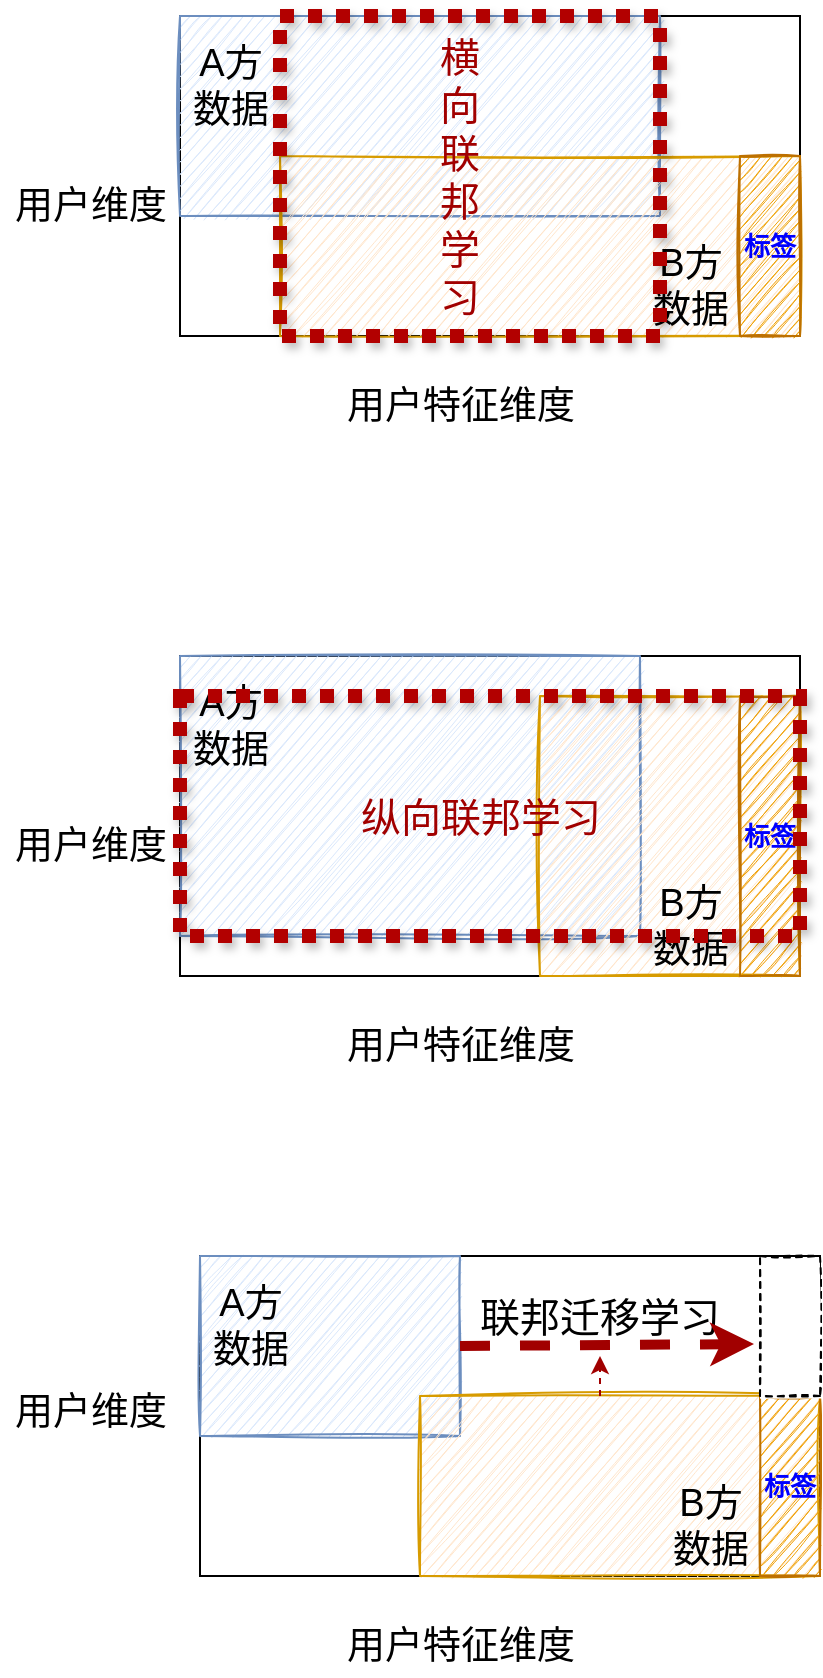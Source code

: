 <mxfile version="14.4.6" type="github">
  <diagram id="3znDkmUsml0PgW4NmglO" name="Page-1">
    <mxGraphModel dx="2062" dy="1132" grid="1" gridSize="10" guides="1" tooltips="1" connect="1" arrows="1" fold="1" page="1" pageScale="1" pageWidth="827" pageHeight="1169" math="0" shadow="0">
      <root>
        <mxCell id="0" />
        <mxCell id="1" parent="0" />
        <mxCell id="8L2yzhRbb9HR0Q6Lf9H3-1" value="" style="rounded=0;whiteSpace=wrap;html=1;perimeterSpacing=0;" vertex="1" parent="1">
          <mxGeometry x="260" y="110" width="310" height="160" as="geometry" />
        </mxCell>
        <mxCell id="8L2yzhRbb9HR0Q6Lf9H3-2" value="" style="rounded=0;whiteSpace=wrap;html=1;fillColor=#dae8fc;sketch=1;strokeColor=#6c8ebf;fontSize=19;perimeterSpacing=0;" vertex="1" parent="1">
          <mxGeometry x="260" y="110" width="240" height="100" as="geometry" />
        </mxCell>
        <mxCell id="8L2yzhRbb9HR0Q6Lf9H3-3" value="" style="rounded=0;whiteSpace=wrap;html=1;sketch=1;fillColor=#ffe6cc;strokeColor=#d79b00;perimeterSpacing=0;" vertex="1" parent="1">
          <mxGeometry x="310" y="180" width="260" height="90" as="geometry" />
        </mxCell>
        <mxCell id="8L2yzhRbb9HR0Q6Lf9H3-5" value="&lt;font style=&quot;font-size: 13px&quot; color=&quot;#0000ff&quot;&gt;&lt;b&gt;标签&lt;/b&gt;&lt;/font&gt;" style="rounded=0;whiteSpace=wrap;html=1;sketch=1;fillColor=#f0a30a;strokeColor=#BD7000;fontColor=#ffffff;perimeterSpacing=0;" vertex="1" parent="1">
          <mxGeometry x="540" y="180" width="30" height="90" as="geometry" />
        </mxCell>
        <mxCell id="8L2yzhRbb9HR0Q6Lf9H3-6" value="A方&lt;br&gt;数据" style="text;html=1;align=center;verticalAlign=middle;resizable=0;points=[];autosize=1;fontSize=19;perimeterSpacing=0;" vertex="1" parent="1">
          <mxGeometry x="260" y="120" width="50" height="50" as="geometry" />
        </mxCell>
        <mxCell id="8L2yzhRbb9HR0Q6Lf9H3-7" value="B方&lt;br&gt;数据" style="text;html=1;align=center;verticalAlign=middle;resizable=0;points=[];autosize=1;fontSize=19;fontColor=#000000;perimeterSpacing=0;" vertex="1" parent="1">
          <mxGeometry x="490" y="220" width="50" height="50" as="geometry" />
        </mxCell>
        <mxCell id="8L2yzhRbb9HR0Q6Lf9H3-8" value="用户维度" style="text;html=1;align=center;verticalAlign=middle;resizable=0;points=[];autosize=1;fontSize=19;fontColor=#000000;perimeterSpacing=0;" vertex="1" parent="1">
          <mxGeometry x="170" y="190" width="90" height="30" as="geometry" />
        </mxCell>
        <mxCell id="8L2yzhRbb9HR0Q6Lf9H3-9" value="用户特征维度" style="text;html=1;align=center;verticalAlign=middle;resizable=0;points=[];autosize=1;fontSize=19;fontColor=#000000;perimeterSpacing=0;" vertex="1" parent="1">
          <mxGeometry x="335" y="290" width="130" height="30" as="geometry" />
        </mxCell>
        <mxCell id="8L2yzhRbb9HR0Q6Lf9H3-10" value="" style="rounded=0;whiteSpace=wrap;html=1;sketch=0;fontSize=20;fontColor=#ffffff;strokeWidth=7;dashed=1;perimeterSpacing=0;shadow=1;strokeColor=#B20000;fillColor=none;dashPattern=1 1;" vertex="1" parent="1">
          <mxGeometry x="310" y="110" width="190" height="160" as="geometry" />
        </mxCell>
        <mxCell id="8L2yzhRbb9HR0Q6Lf9H3-11" value="横向联邦学习" style="text;html=1;strokeColor=none;fillColor=none;align=center;verticalAlign=middle;whiteSpace=wrap;rounded=0;shadow=1;dashed=1;dashPattern=1 1;sketch=1;fontSize=20;fontColor=#A10000;" vertex="1" parent="1">
          <mxGeometry x="380" y="180" width="40" height="20" as="geometry" />
        </mxCell>
        <mxCell id="8L2yzhRbb9HR0Q6Lf9H3-30" value="" style="rounded=0;whiteSpace=wrap;html=1;perimeterSpacing=0;" vertex="1" parent="1">
          <mxGeometry x="260" y="430" width="310" height="160" as="geometry" />
        </mxCell>
        <mxCell id="8L2yzhRbb9HR0Q6Lf9H3-31" value="" style="rounded=0;whiteSpace=wrap;html=1;fillColor=#dae8fc;sketch=1;strokeColor=#6c8ebf;fontSize=19;perimeterSpacing=0;" vertex="1" parent="1">
          <mxGeometry x="260" y="430" width="230" height="140" as="geometry" />
        </mxCell>
        <mxCell id="8L2yzhRbb9HR0Q6Lf9H3-32" value="" style="rounded=0;whiteSpace=wrap;html=1;sketch=1;fillColor=#ffe6cc;strokeColor=#d79b00;perimeterSpacing=0;" vertex="1" parent="1">
          <mxGeometry x="440" y="450" width="130" height="140" as="geometry" />
        </mxCell>
        <mxCell id="8L2yzhRbb9HR0Q6Lf9H3-33" value="&lt;font style=&quot;font-size: 13px&quot; color=&quot;#0000ff&quot;&gt;&lt;b&gt;标签&lt;/b&gt;&lt;/font&gt;" style="rounded=0;whiteSpace=wrap;html=1;sketch=1;fillColor=#f0a30a;strokeColor=#BD7000;fontColor=#ffffff;perimeterSpacing=0;" vertex="1" parent="1">
          <mxGeometry x="540" y="450" width="30" height="140" as="geometry" />
        </mxCell>
        <mxCell id="8L2yzhRbb9HR0Q6Lf9H3-34" value="A方&lt;br&gt;数据" style="text;html=1;align=center;verticalAlign=middle;resizable=0;points=[];autosize=1;fontSize=19;perimeterSpacing=0;" vertex="1" parent="1">
          <mxGeometry x="260" y="440" width="50" height="50" as="geometry" />
        </mxCell>
        <mxCell id="8L2yzhRbb9HR0Q6Lf9H3-35" value="B方&lt;br&gt;数据" style="text;html=1;align=center;verticalAlign=middle;resizable=0;points=[];autosize=1;fontSize=19;fontColor=#000000;perimeterSpacing=0;" vertex="1" parent="1">
          <mxGeometry x="490" y="540" width="50" height="50" as="geometry" />
        </mxCell>
        <mxCell id="8L2yzhRbb9HR0Q6Lf9H3-36" value="用户维度" style="text;html=1;align=center;verticalAlign=middle;resizable=0;points=[];autosize=1;fontSize=19;fontColor=#000000;perimeterSpacing=0;" vertex="1" parent="1">
          <mxGeometry x="170" y="510" width="90" height="30" as="geometry" />
        </mxCell>
        <mxCell id="8L2yzhRbb9HR0Q6Lf9H3-37" value="用户特征维度" style="text;html=1;align=center;verticalAlign=middle;resizable=0;points=[];autosize=1;fontSize=19;fontColor=#000000;perimeterSpacing=0;" vertex="1" parent="1">
          <mxGeometry x="335" y="610" width="130" height="30" as="geometry" />
        </mxCell>
        <mxCell id="8L2yzhRbb9HR0Q6Lf9H3-38" value="" style="rounded=0;whiteSpace=wrap;html=1;sketch=0;fontSize=20;fontColor=#ffffff;strokeWidth=7;dashed=1;perimeterSpacing=0;shadow=1;strokeColor=#B20000;fillColor=none;dashPattern=1 1;" vertex="1" parent="1">
          <mxGeometry x="260" y="450" width="310" height="120" as="geometry" />
        </mxCell>
        <mxCell id="8L2yzhRbb9HR0Q6Lf9H3-39" value="纵向联邦学习" style="text;html=1;strokeColor=none;fillColor=none;align=center;verticalAlign=middle;whiteSpace=wrap;rounded=0;shadow=1;dashed=1;dashPattern=1 1;sketch=1;fontSize=20;fontColor=#A10000;" vertex="1" parent="1">
          <mxGeometry x="342.5" y="502.5" width="135" height="15" as="geometry" />
        </mxCell>
        <mxCell id="8L2yzhRbb9HR0Q6Lf9H3-40" value="" style="rounded=0;whiteSpace=wrap;html=1;perimeterSpacing=0;" vertex="1" parent="1">
          <mxGeometry x="270" y="730" width="310" height="160" as="geometry" />
        </mxCell>
        <mxCell id="8L2yzhRbb9HR0Q6Lf9H3-41" value="" style="rounded=0;whiteSpace=wrap;html=1;fillColor=#dae8fc;sketch=1;strokeColor=#6c8ebf;fontSize=19;perimeterSpacing=0;" vertex="1" parent="1">
          <mxGeometry x="270" y="730" width="130" height="90" as="geometry" />
        </mxCell>
        <mxCell id="8L2yzhRbb9HR0Q6Lf9H3-42" value="" style="rounded=0;whiteSpace=wrap;html=1;sketch=1;fillColor=#ffe6cc;strokeColor=#d79b00;perimeterSpacing=0;" vertex="1" parent="1">
          <mxGeometry x="380" y="800" width="200" height="90" as="geometry" />
        </mxCell>
        <mxCell id="8L2yzhRbb9HR0Q6Lf9H3-43" value="&lt;font style=&quot;font-size: 13px&quot; color=&quot;#0000ff&quot;&gt;&lt;b&gt;标签&lt;/b&gt;&lt;/font&gt;" style="rounded=0;whiteSpace=wrap;html=1;sketch=1;fillColor=#f0a30a;strokeColor=#BD7000;fontColor=#ffffff;perimeterSpacing=0;" vertex="1" parent="1">
          <mxGeometry x="550" y="800" width="30" height="90" as="geometry" />
        </mxCell>
        <mxCell id="8L2yzhRbb9HR0Q6Lf9H3-44" value="A方&lt;br&gt;数据" style="text;html=1;align=center;verticalAlign=middle;resizable=0;points=[];autosize=1;fontSize=19;perimeterSpacing=0;" vertex="1" parent="1">
          <mxGeometry x="270" y="740" width="50" height="50" as="geometry" />
        </mxCell>
        <mxCell id="8L2yzhRbb9HR0Q6Lf9H3-45" value="B方&lt;br&gt;数据" style="text;html=1;align=center;verticalAlign=middle;resizable=0;points=[];autosize=1;fontSize=19;fontColor=#000000;perimeterSpacing=0;" vertex="1" parent="1">
          <mxGeometry x="500" y="840" width="50" height="50" as="geometry" />
        </mxCell>
        <mxCell id="8L2yzhRbb9HR0Q6Lf9H3-46" value="用户维度" style="text;html=1;align=center;verticalAlign=middle;resizable=0;points=[];autosize=1;fontSize=19;fontColor=#000000;perimeterSpacing=0;" vertex="1" parent="1">
          <mxGeometry x="170" y="792.5" width="90" height="30" as="geometry" />
        </mxCell>
        <mxCell id="8L2yzhRbb9HR0Q6Lf9H3-47" value="用户特征维度" style="text;html=1;align=center;verticalAlign=middle;resizable=0;points=[];autosize=1;fontSize=19;fontColor=#000000;perimeterSpacing=0;" vertex="1" parent="1">
          <mxGeometry x="335" y="910" width="130" height="30" as="geometry" />
        </mxCell>
        <mxCell id="8L2yzhRbb9HR0Q6Lf9H3-49" value="联邦迁移学习" style="text;html=1;strokeColor=none;fillColor=none;align=center;verticalAlign=middle;whiteSpace=wrap;rounded=0;shadow=1;dashed=1;dashPattern=1 1;sketch=1;fontSize=20;fontColor=#000000;" vertex="1" parent="1">
          <mxGeometry x="390" y="750" width="160" height="20" as="geometry" />
        </mxCell>
        <mxCell id="8L2yzhRbb9HR0Q6Lf9H3-56" value="" style="endArrow=classic;html=1;fontSize=20;fontColor=#A10000;exitX=1;exitY=0.5;exitDx=0;exitDy=0;entryX=-0.1;entryY=0.629;entryDx=0;entryDy=0;entryPerimeter=0;dashed=1;strokeWidth=5;strokeColor=#A10000;" edge="1" parent="1" source="8L2yzhRbb9HR0Q6Lf9H3-41" target="8L2yzhRbb9HR0Q6Lf9H3-57">
          <mxGeometry width="50" height="50" relative="1" as="geometry">
            <mxPoint x="455" y="790" as="sourcePoint" />
            <mxPoint x="505" y="740" as="targetPoint" />
          </mxGeometry>
        </mxCell>
        <mxCell id="8L2yzhRbb9HR0Q6Lf9H3-57" value="" style="rounded=0;whiteSpace=wrap;html=1;dashed=1;sketch=1;" vertex="1" parent="1">
          <mxGeometry x="550" y="730" width="30" height="70" as="geometry" />
        </mxCell>
        <mxCell id="8L2yzhRbb9HR0Q6Lf9H3-60" value="" style="endArrow=classic;html=1;fontSize=20;fontColor=#A10000;strokeColor=#A10000;strokeWidth=1;dashed=1;" edge="1" parent="1">
          <mxGeometry width="50" height="50" relative="1" as="geometry">
            <mxPoint x="470" y="800" as="sourcePoint" />
            <mxPoint x="470" y="780" as="targetPoint" />
          </mxGeometry>
        </mxCell>
      </root>
    </mxGraphModel>
  </diagram>
</mxfile>
